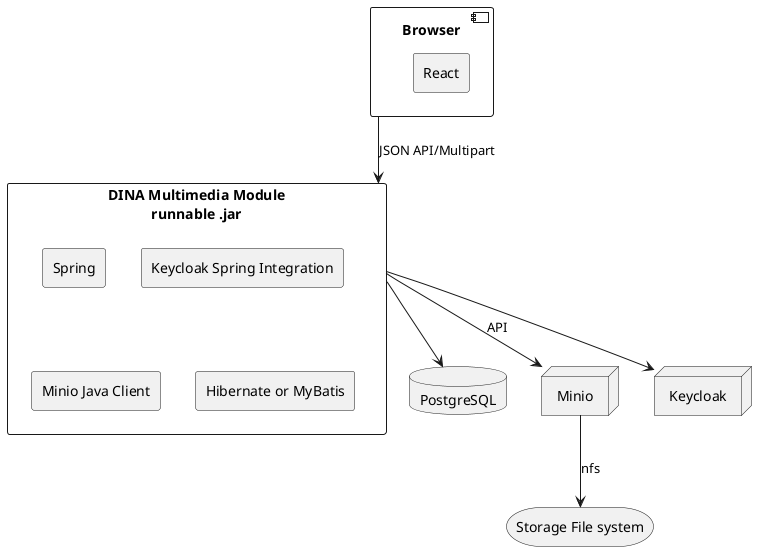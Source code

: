 @startuml
node Minio
node Keycloak

component Browser {
  rectangle React
}

rectangle "DINA Multimedia Module\nrunnable .jar" as multimedia_module {
 rectangle "Spring"
 rectangle "Keycloak Spring Integration"
 rectangle "Minio Java Client"
 rectangle "Hibernate or MyBatis"
}

database PostgreSQL {
}

storage "Storage File system" as Isilon{
}

Browser --> multimedia_module  : JSON API/Multipart
multimedia_module --> PostgreSQL
multimedia_module --> Keycloak
multimedia_module --> Minio: API
Minio --> Isilon: nfs
@enduml
